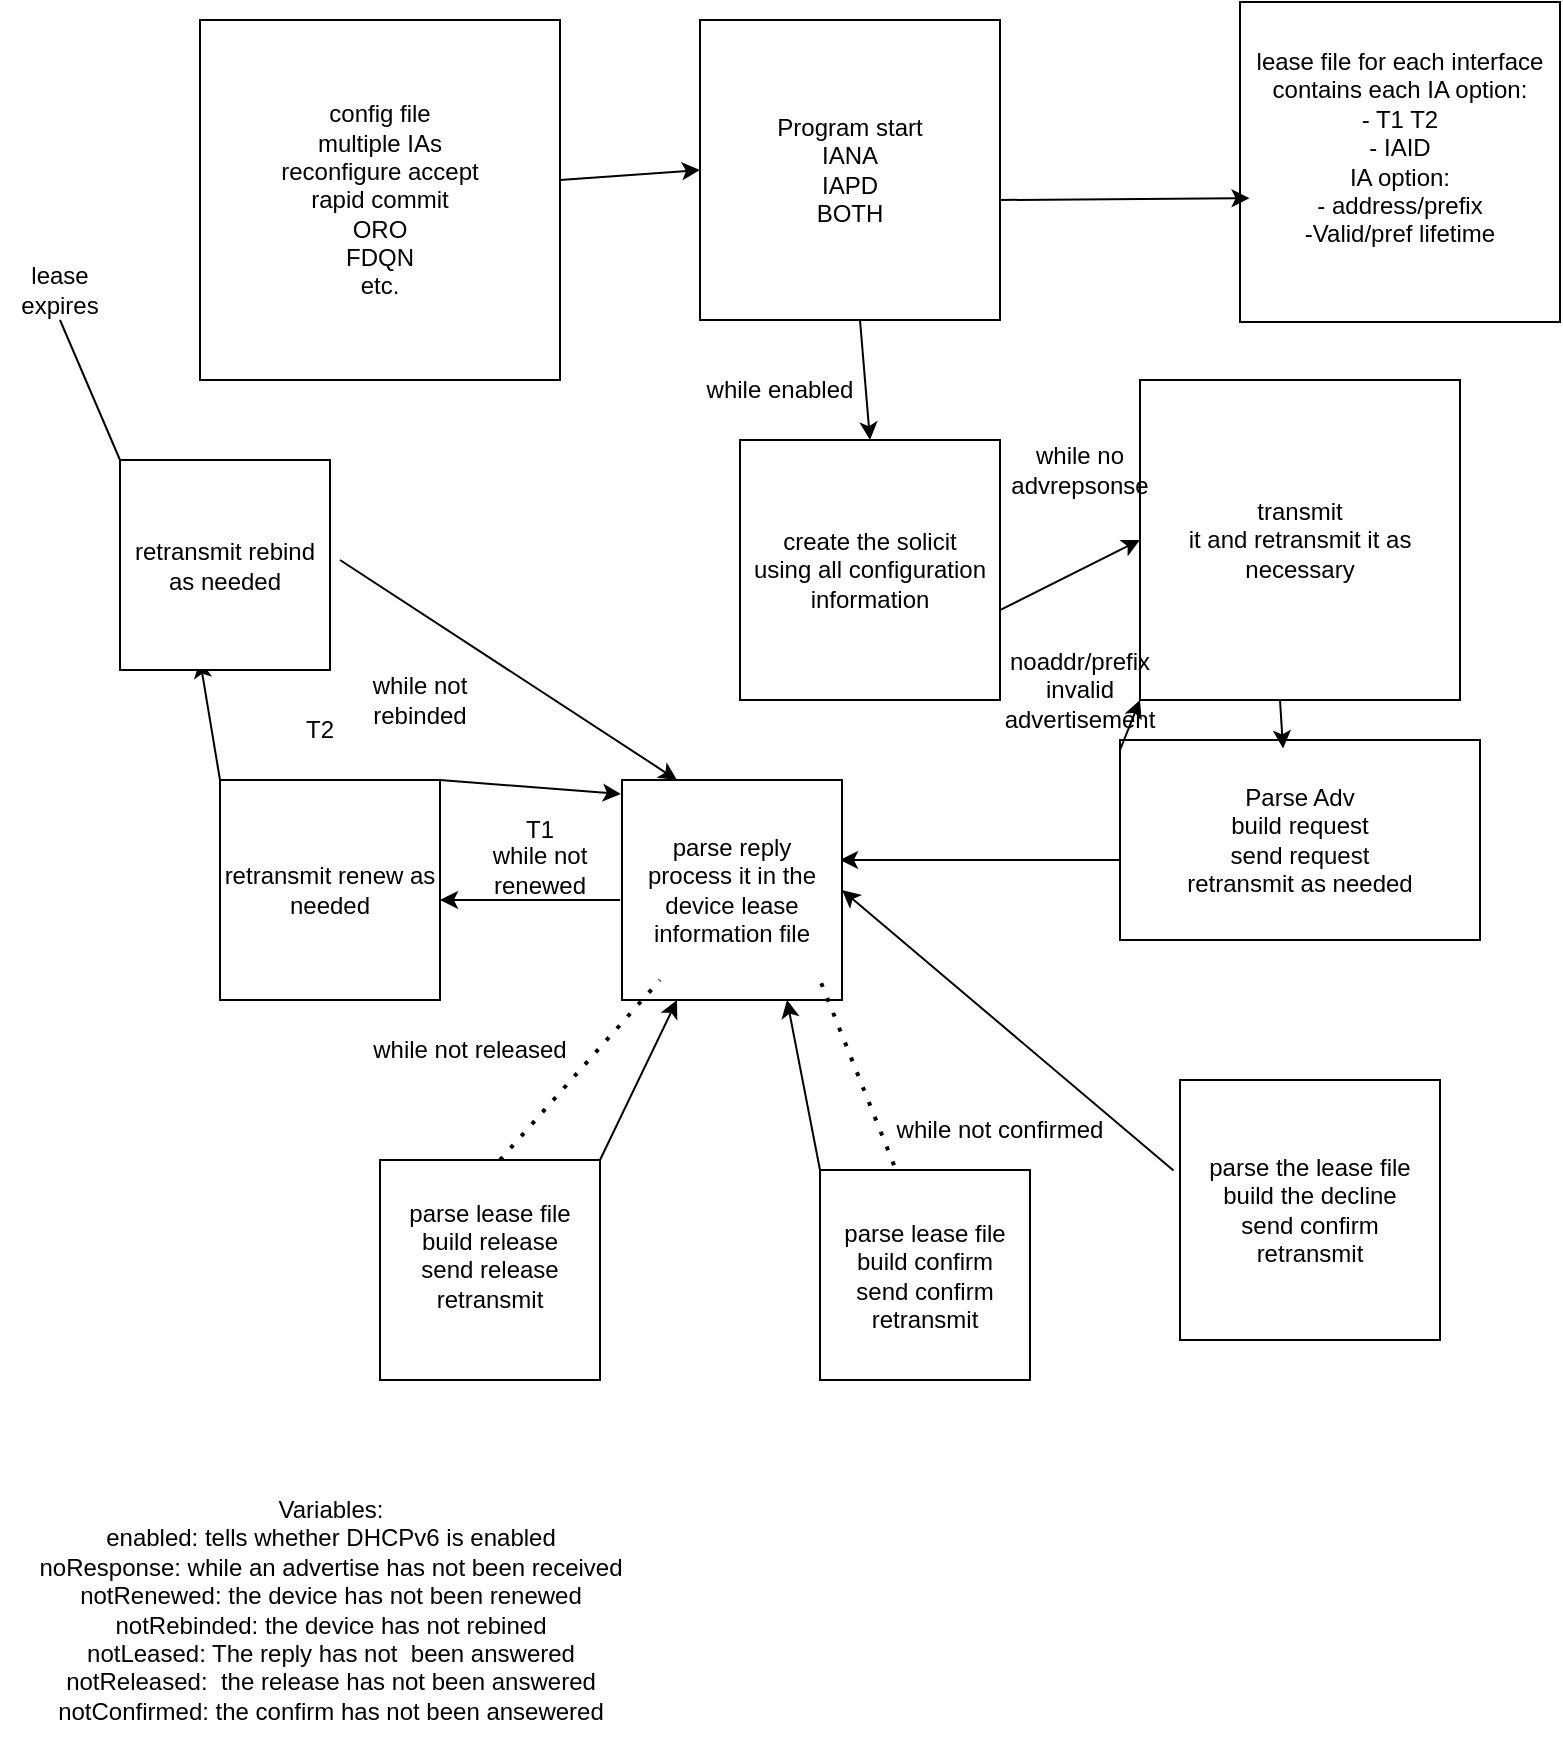 <mxfile version="27.0.5">
  <diagram name="Page-1" id="kOpv9C7k7GLqRb2S2bWd">
    <mxGraphModel grid="1" page="1" gridSize="10" guides="1" tooltips="1" connect="1" arrows="1" fold="1" pageScale="1" pageWidth="850" pageHeight="1100" math="0" shadow="0">
      <root>
        <mxCell id="0" />
        <mxCell id="1" parent="0" />
        <mxCell id="nM4wlvn-YlZF6MSCYJfi-1" value="Program start&lt;div&gt;IANA&lt;/div&gt;&lt;div&gt;IAPD&lt;/div&gt;&lt;div&gt;BOTH&lt;/div&gt;" style="whiteSpace=wrap;html=1;aspect=fixed;" vertex="1" parent="1">
          <mxGeometry x="360" y="20" width="150" height="150" as="geometry" />
        </mxCell>
        <mxCell id="nM4wlvn-YlZF6MSCYJfi-2" value="config file&lt;div&gt;multiple IAs&lt;/div&gt;&lt;div&gt;reconfigure accept&lt;/div&gt;&lt;div&gt;rapid commit&lt;/div&gt;&lt;div&gt;ORO&lt;/div&gt;&lt;div&gt;FDQN&lt;/div&gt;&lt;div&gt;etc.&lt;/div&gt;" style="whiteSpace=wrap;html=1;aspect=fixed;" vertex="1" parent="1">
          <mxGeometry x="110" y="20" width="180" height="180" as="geometry" />
        </mxCell>
        <mxCell id="-y8-M8Guxj5wGNBlvsu7-1" value="" style="endArrow=classic;html=1;rounded=0;entryX=0;entryY=0.5;entryDx=0;entryDy=0;" edge="1" parent="1" target="nM4wlvn-YlZF6MSCYJfi-1">
          <mxGeometry width="50" height="50" relative="1" as="geometry">
            <mxPoint x="290" y="100" as="sourcePoint" />
            <mxPoint x="340" y="50" as="targetPoint" />
          </mxGeometry>
        </mxCell>
        <mxCell id="-y8-M8Guxj5wGNBlvsu7-2" value="create the solicit&lt;div&gt;using all configuration information&lt;/div&gt;" style="whiteSpace=wrap;html=1;aspect=fixed;" vertex="1" parent="1">
          <mxGeometry x="380" y="230" width="130" height="130" as="geometry" />
        </mxCell>
        <mxCell id="-y8-M8Guxj5wGNBlvsu7-3" value="" style="endArrow=classic;html=1;rounded=0;entryX=0.5;entryY=0;entryDx=0;entryDy=0;" edge="1" parent="1" target="-y8-M8Guxj5wGNBlvsu7-2">
          <mxGeometry width="50" height="50" relative="1" as="geometry">
            <mxPoint x="440" y="170" as="sourcePoint" />
            <mxPoint x="490" y="120" as="targetPoint" />
          </mxGeometry>
        </mxCell>
        <mxCell id="-y8-M8Guxj5wGNBlvsu7-4" value="transmit&lt;div&gt;it and retransmit it as necessary&lt;/div&gt;" style="whiteSpace=wrap;html=1;aspect=fixed;" vertex="1" parent="1">
          <mxGeometry x="580" y="200" width="160" height="160" as="geometry" />
        </mxCell>
        <mxCell id="-y8-M8Guxj5wGNBlvsu7-5" value="" style="endArrow=classic;html=1;rounded=0;entryX=0;entryY=0.5;entryDx=0;entryDy=0;" edge="1" parent="1" target="-y8-M8Guxj5wGNBlvsu7-4">
          <mxGeometry width="50" height="50" relative="1" as="geometry">
            <mxPoint x="510" y="315.04" as="sourcePoint" />
            <mxPoint x="657.28" y="220.0" as="targetPoint" />
          </mxGeometry>
        </mxCell>
        <mxCell id="-y8-M8Guxj5wGNBlvsu7-6" value="while no advrepsonse" style="text;html=1;align=center;verticalAlign=middle;whiteSpace=wrap;rounded=0;" vertex="1" parent="1">
          <mxGeometry x="520" y="220" width="60" height="50" as="geometry" />
        </mxCell>
        <mxCell id="-y8-M8Guxj5wGNBlvsu7-7" value="Parse Adv&lt;div&gt;&lt;span style=&quot;background-color: transparent; color: light-dark(rgb(0, 0, 0), rgb(255, 255, 255));&quot;&gt;build request&lt;/span&gt;&lt;/div&gt;&lt;div&gt;send request&lt;/div&gt;&lt;div&gt;retransmit as needed&lt;/div&gt;" style="rounded=0;whiteSpace=wrap;html=1;" vertex="1" parent="1">
          <mxGeometry x="570" y="380" width="180" height="100" as="geometry" />
        </mxCell>
        <mxCell id="-y8-M8Guxj5wGNBlvsu7-9" value="while enabled" style="text;html=1;align=center;verticalAlign=middle;whiteSpace=wrap;rounded=0;" vertex="1" parent="1">
          <mxGeometry x="330" y="190" width="140" height="30" as="geometry" />
        </mxCell>
        <mxCell id="-y8-M8Guxj5wGNBlvsu7-10" value="" style="endArrow=classic;html=1;rounded=0;entryX=0.453;entryY=0.042;entryDx=0;entryDy=0;entryPerimeter=0;" edge="1" parent="1" target="-y8-M8Guxj5wGNBlvsu7-7">
          <mxGeometry width="50" height="50" relative="1" as="geometry">
            <mxPoint x="650" y="360" as="sourcePoint" />
            <mxPoint x="700" y="310" as="targetPoint" />
          </mxGeometry>
        </mxCell>
        <mxCell id="-y8-M8Guxj5wGNBlvsu7-12" value="" style="endArrow=classic;html=1;rounded=0;" edge="1" parent="1">
          <mxGeometry width="50" height="50" relative="1" as="geometry">
            <mxPoint x="570" y="440" as="sourcePoint" />
            <mxPoint x="430" y="440" as="targetPoint" />
          </mxGeometry>
        </mxCell>
        <mxCell id="-y8-M8Guxj5wGNBlvsu7-13" value="parse reply&lt;div&gt;process it in the device lease information file&lt;/div&gt;" style="whiteSpace=wrap;html=1;aspect=fixed;" vertex="1" parent="1">
          <mxGeometry x="321" y="400" width="110" height="110" as="geometry" />
        </mxCell>
        <mxCell id="-y8-M8Guxj5wGNBlvsu7-15" value="Variables:&lt;div&gt;enabled: tells whether DHCPv6 is enabled&lt;/div&gt;&lt;div&gt;noResponse: while an advertise has not been received&lt;/div&gt;&lt;div&gt;notRenewed: the device has not been renewed&lt;/div&gt;&lt;div&gt;notRebinded: the device has not rebined&lt;/div&gt;&lt;div&gt;notLeased: The reply has not&amp;nbsp; been answered&lt;/div&gt;&lt;div&gt;notReleased:&amp;nbsp; the release has not been answered&lt;/div&gt;&lt;div&gt;notConfirmed: the confirm has not been ansewered&lt;/div&gt;" style="text;html=1;align=center;verticalAlign=middle;resizable=0;points=[];autosize=1;strokeColor=none;fillColor=none;" vertex="1" parent="1">
          <mxGeometry x="15" y="750" width="320" height="130" as="geometry" />
        </mxCell>
        <mxCell id="-y8-M8Guxj5wGNBlvsu7-16" value="" style="endArrow=classic;html=1;rounded=0;" edge="1" parent="1">
          <mxGeometry width="50" height="50" relative="1" as="geometry">
            <mxPoint x="320" y="460" as="sourcePoint" />
            <mxPoint x="230" y="460" as="targetPoint" />
          </mxGeometry>
        </mxCell>
        <mxCell id="-y8-M8Guxj5wGNBlvsu7-17" value="retransmit renew as needed" style="whiteSpace=wrap;html=1;aspect=fixed;" vertex="1" parent="1">
          <mxGeometry x="120" y="400" width="110" height="110" as="geometry" />
        </mxCell>
        <mxCell id="-y8-M8Guxj5wGNBlvsu7-18" value="T1" style="text;html=1;align=center;verticalAlign=middle;whiteSpace=wrap;rounded=0;" vertex="1" parent="1">
          <mxGeometry x="250" y="410" width="60" height="30" as="geometry" />
        </mxCell>
        <mxCell id="-y8-M8Guxj5wGNBlvsu7-19" value="" style="endArrow=classic;html=1;rounded=0;" edge="1" parent="1">
          <mxGeometry width="50" height="50" relative="1" as="geometry">
            <mxPoint x="120" y="400" as="sourcePoint" />
            <mxPoint x="110" y="340" as="targetPoint" />
          </mxGeometry>
        </mxCell>
        <mxCell id="-y8-M8Guxj5wGNBlvsu7-20" value="retransmit rebind as needed" style="whiteSpace=wrap;html=1;aspect=fixed;" vertex="1" parent="1">
          <mxGeometry x="70" y="240" width="105" height="105" as="geometry" />
        </mxCell>
        <mxCell id="-y8-M8Guxj5wGNBlvsu7-21" value="T2" style="text;html=1;align=center;verticalAlign=middle;whiteSpace=wrap;rounded=0;" vertex="1" parent="1">
          <mxGeometry x="140" y="360" width="60" height="30" as="geometry" />
        </mxCell>
        <mxCell id="-y8-M8Guxj5wGNBlvsu7-22" value="while not renewed" style="text;html=1;align=center;verticalAlign=middle;whiteSpace=wrap;rounded=0;" vertex="1" parent="1">
          <mxGeometry x="250" y="430" width="60" height="30" as="geometry" />
        </mxCell>
        <mxCell id="-y8-M8Guxj5wGNBlvsu7-24" value="while not rebinded" style="text;html=1;align=center;verticalAlign=middle;whiteSpace=wrap;rounded=0;" vertex="1" parent="1">
          <mxGeometry x="190" y="345" width="60" height="30" as="geometry" />
        </mxCell>
        <mxCell id="-y8-M8Guxj5wGNBlvsu7-25" value="" style="endArrow=classic;html=1;rounded=0;entryX=0;entryY=1;entryDx=0;entryDy=0;" edge="1" parent="1" target="-y8-M8Guxj5wGNBlvsu7-4">
          <mxGeometry width="50" height="50" relative="1" as="geometry">
            <mxPoint x="570" y="385" as="sourcePoint" />
            <mxPoint x="620" y="335" as="targetPoint" />
          </mxGeometry>
        </mxCell>
        <mxCell id="-y8-M8Guxj5wGNBlvsu7-26" value="noaddr/prefix&lt;div&gt;invalid advertisement&lt;/div&gt;" style="text;html=1;align=center;verticalAlign=middle;whiteSpace=wrap;rounded=0;" vertex="1" parent="1">
          <mxGeometry x="520" y="340" width="60" height="30" as="geometry" />
        </mxCell>
        <mxCell id="-y8-M8Guxj5wGNBlvsu7-33" value="" style="endArrow=none;dashed=1;html=1;dashPattern=1 3;strokeWidth=2;rounded=0;" edge="1" parent="1">
          <mxGeometry width="50" height="50" relative="1" as="geometry">
            <mxPoint x="260" y="590" as="sourcePoint" />
            <mxPoint x="340" y="500" as="targetPoint" />
          </mxGeometry>
        </mxCell>
        <mxCell id="-y8-M8Guxj5wGNBlvsu7-34" value="while not released" style="text;html=1;align=center;verticalAlign=middle;whiteSpace=wrap;rounded=0;" vertex="1" parent="1">
          <mxGeometry x="180" y="520" width="130" height="30" as="geometry" />
        </mxCell>
        <mxCell id="-y8-M8Guxj5wGNBlvsu7-35" value="" style="endArrow=none;dashed=1;html=1;dashPattern=1 3;strokeWidth=2;rounded=0;" edge="1" parent="1">
          <mxGeometry width="50" height="50" relative="1" as="geometry">
            <mxPoint x="460" y="600" as="sourcePoint" />
            <mxPoint x="420" y="500" as="targetPoint" />
          </mxGeometry>
        </mxCell>
        <mxCell id="-y8-M8Guxj5wGNBlvsu7-36" value="while not confirmed" style="text;html=1;align=center;verticalAlign=middle;whiteSpace=wrap;rounded=0;" vertex="1" parent="1">
          <mxGeometry x="450" y="560" width="120" height="30" as="geometry" />
        </mxCell>
        <mxCell id="-y8-M8Guxj5wGNBlvsu7-37" value="&lt;div&gt;parse lease file&lt;/div&gt;&lt;div&gt;build release&lt;/div&gt;send release&lt;div&gt;retransmit&lt;/div&gt;&lt;div&gt;&lt;div&gt;&lt;br&gt;&lt;/div&gt;&lt;/div&gt;" style="whiteSpace=wrap;html=1;aspect=fixed;" vertex="1" parent="1">
          <mxGeometry x="200" y="590" width="110" height="110" as="geometry" />
        </mxCell>
        <mxCell id="-y8-M8Guxj5wGNBlvsu7-38" value="&lt;div&gt;parse lease file&lt;/div&gt;build confirm&lt;div&gt;send confirm&lt;/div&gt;&lt;div&gt;retransmit&lt;/div&gt;" style="whiteSpace=wrap;html=1;aspect=fixed;" vertex="1" parent="1">
          <mxGeometry x="420" y="595" width="105" height="105" as="geometry" />
        </mxCell>
        <mxCell id="-y8-M8Guxj5wGNBlvsu7-40" value="" style="endArrow=classic;html=1;rounded=0;entryX=-0.005;entryY=0.064;entryDx=0;entryDy=0;entryPerimeter=0;" edge="1" parent="1" target="-y8-M8Guxj5wGNBlvsu7-13">
          <mxGeometry width="50" height="50" relative="1" as="geometry">
            <mxPoint x="230" y="400" as="sourcePoint" />
            <mxPoint x="280" y="350" as="targetPoint" />
          </mxGeometry>
        </mxCell>
        <mxCell id="-y8-M8Guxj5wGNBlvsu7-41" value="" style="endArrow=classic;html=1;rounded=0;entryX=0.25;entryY=0;entryDx=0;entryDy=0;" edge="1" parent="1" target="-y8-M8Guxj5wGNBlvsu7-13">
          <mxGeometry width="50" height="50" relative="1" as="geometry">
            <mxPoint x="180" y="290" as="sourcePoint" />
            <mxPoint x="230" y="240" as="targetPoint" />
          </mxGeometry>
        </mxCell>
        <mxCell id="-y8-M8Guxj5wGNBlvsu7-43" value="" style="endArrow=none;html=1;rounded=0;" edge="1" parent="1">
          <mxGeometry width="50" height="50" relative="1" as="geometry">
            <mxPoint x="70" y="240" as="sourcePoint" />
            <mxPoint x="40" y="170" as="targetPoint" />
          </mxGeometry>
        </mxCell>
        <mxCell id="-y8-M8Guxj5wGNBlvsu7-44" value="lease expires" style="text;html=1;align=center;verticalAlign=middle;whiteSpace=wrap;rounded=0;" vertex="1" parent="1">
          <mxGeometry x="10" y="140" width="60" height="30" as="geometry" />
        </mxCell>
        <mxCell id="-y8-M8Guxj5wGNBlvsu7-45" value="" style="endArrow=classic;html=1;rounded=0;entryX=0.25;entryY=1;entryDx=0;entryDy=0;" edge="1" parent="1" target="-y8-M8Guxj5wGNBlvsu7-13">
          <mxGeometry width="50" height="50" relative="1" as="geometry">
            <mxPoint x="310" y="590" as="sourcePoint" />
            <mxPoint x="360" y="540" as="targetPoint" />
          </mxGeometry>
        </mxCell>
        <mxCell id="-y8-M8Guxj5wGNBlvsu7-46" value="" style="endArrow=classic;html=1;rounded=0;entryX=0.75;entryY=1;entryDx=0;entryDy=0;exitX=0;exitY=0;exitDx=0;exitDy=0;" edge="1" parent="1" source="-y8-M8Guxj5wGNBlvsu7-38" target="-y8-M8Guxj5wGNBlvsu7-13">
          <mxGeometry width="50" height="50" relative="1" as="geometry">
            <mxPoint x="420" y="590" as="sourcePoint" />
            <mxPoint x="470" y="540" as="targetPoint" />
          </mxGeometry>
        </mxCell>
        <mxCell id="-y8-M8Guxj5wGNBlvsu7-48" value="lease file for each interface&lt;div&gt;contains each IA option:&lt;/div&gt;&lt;div&gt;- T1 T2&lt;/div&gt;&lt;div&gt;- IAID&lt;/div&gt;&lt;div&gt;IA option:&lt;/div&gt;&lt;div&gt;- address/prefix&lt;/div&gt;&lt;div&gt;-Valid/pref lifetime&lt;/div&gt;&lt;div&gt;&lt;br&gt;&lt;/div&gt;" style="whiteSpace=wrap;html=1;aspect=fixed;" vertex="1" parent="1">
          <mxGeometry x="630" y="11" width="160" height="160" as="geometry" />
        </mxCell>
        <mxCell id="-y8-M8Guxj5wGNBlvsu7-52" value="" style="endArrow=classic;html=1;rounded=0;entryX=0.03;entryY=0.613;entryDx=0;entryDy=0;entryPerimeter=0;" edge="1" parent="1" target="-y8-M8Guxj5wGNBlvsu7-48">
          <mxGeometry width="50" height="50" relative="1" as="geometry">
            <mxPoint x="510" y="110" as="sourcePoint" />
            <mxPoint x="560" y="60" as="targetPoint" />
          </mxGeometry>
        </mxCell>
        <mxCell id="-y8-M8Guxj5wGNBlvsu7-53" value="" style="endArrow=classic;html=1;rounded=0;entryX=1;entryY=0.5;entryDx=0;entryDy=0;exitX=-0.025;exitY=0.348;exitDx=0;exitDy=0;exitPerimeter=0;" edge="1" parent="1" source="-y8-M8Guxj5wGNBlvsu7-54" target="-y8-M8Guxj5wGNBlvsu7-13">
          <mxGeometry width="50" height="50" relative="1" as="geometry">
            <mxPoint x="580" y="580" as="sourcePoint" />
            <mxPoint x="630" y="530" as="targetPoint" />
          </mxGeometry>
        </mxCell>
        <mxCell id="-y8-M8Guxj5wGNBlvsu7-54" value="parse the lease file&lt;div&gt;build the decline&lt;/div&gt;&lt;div&gt;send confirm&lt;/div&gt;&lt;div&gt;retransmit&lt;/div&gt;" style="whiteSpace=wrap;html=1;aspect=fixed;" vertex="1" parent="1">
          <mxGeometry x="600" y="550" width="130" height="130" as="geometry" />
        </mxCell>
      </root>
    </mxGraphModel>
  </diagram>
</mxfile>
